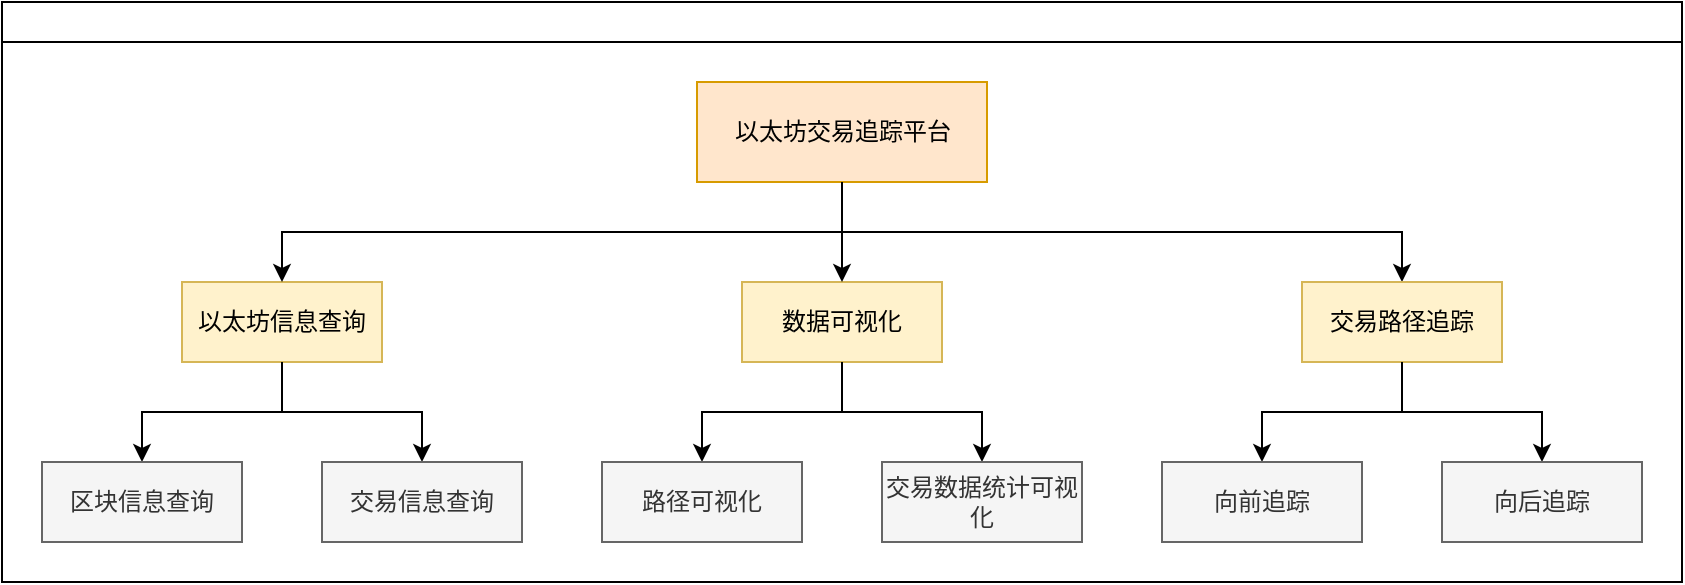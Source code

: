 <mxfile version="17.4.6" type="github">
  <diagram id="C5RBs43oDa-KdzZeNtuy" name="Page-1">
    <mxGraphModel dx="1458" dy="535" grid="1" gridSize="10" guides="1" tooltips="1" connect="1" arrows="1" fold="1" page="1" pageScale="1" pageWidth="827" pageHeight="1169" math="0" shadow="0">
      <root>
        <mxCell id="WIyWlLk6GJQsqaUBKTNV-0" />
        <mxCell id="WIyWlLk6GJQsqaUBKTNV-1" parent="WIyWlLk6GJQsqaUBKTNV-0" />
        <mxCell id="2ZH3jL3VDPn1enztOVtT-4" style="edgeStyle=orthogonalEdgeStyle;rounded=0;orthogonalLoop=1;jettySize=auto;html=1;exitX=0.5;exitY=1;exitDx=0;exitDy=0;" edge="1" parent="WIyWlLk6GJQsqaUBKTNV-1">
          <mxGeometry relative="1" as="geometry">
            <mxPoint x="120" y="530" as="sourcePoint" />
            <mxPoint x="120" y="530" as="targetPoint" />
          </mxGeometry>
        </mxCell>
        <mxCell id="2ZH3jL3VDPn1enztOVtT-15" value="" style="swimlane;startSize=20;horizontal=1;childLayout=treeLayout;horizontalTree=0;resizable=0;containerType=tree;" vertex="1" parent="WIyWlLk6GJQsqaUBKTNV-1">
          <mxGeometry x="-60" y="380" width="840" height="290" as="geometry" />
        </mxCell>
        <mxCell id="2ZH3jL3VDPn1enztOVtT-16" value="以太坊交易追踪平台" style="whiteSpace=wrap;html=1;fillColor=#ffe6cc;strokeColor=#d79b00;" vertex="1" parent="2ZH3jL3VDPn1enztOVtT-15">
          <mxGeometry x="347.5" y="40" width="145" height="50" as="geometry" />
        </mxCell>
        <mxCell id="2ZH3jL3VDPn1enztOVtT-17" value="以太坊信息查询" style="whiteSpace=wrap;html=1;fillColor=#fff2cc;strokeColor=#d6b656;" vertex="1" parent="2ZH3jL3VDPn1enztOVtT-15">
          <mxGeometry x="90" y="140" width="100" height="40" as="geometry" />
        </mxCell>
        <mxCell id="2ZH3jL3VDPn1enztOVtT-18" value="" style="edgeStyle=elbowEdgeStyle;elbow=vertical;html=1;rounded=0;" edge="1" parent="2ZH3jL3VDPn1enztOVtT-15" source="2ZH3jL3VDPn1enztOVtT-16" target="2ZH3jL3VDPn1enztOVtT-17">
          <mxGeometry relative="1" as="geometry" />
        </mxCell>
        <mxCell id="2ZH3jL3VDPn1enztOVtT-19" value="数据可视化" style="whiteSpace=wrap;html=1;fillColor=#fff2cc;strokeColor=#d6b656;" vertex="1" parent="2ZH3jL3VDPn1enztOVtT-15">
          <mxGeometry x="370" y="140" width="100" height="40" as="geometry" />
        </mxCell>
        <mxCell id="2ZH3jL3VDPn1enztOVtT-20" value="" style="edgeStyle=elbowEdgeStyle;elbow=vertical;html=1;rounded=0;" edge="1" parent="2ZH3jL3VDPn1enztOVtT-15" source="2ZH3jL3VDPn1enztOVtT-16" target="2ZH3jL3VDPn1enztOVtT-19">
          <mxGeometry relative="1" as="geometry" />
        </mxCell>
        <mxCell id="2ZH3jL3VDPn1enztOVtT-21" value="" style="edgeStyle=elbowEdgeStyle;elbow=vertical;html=1;rounded=0;" edge="1" target="2ZH3jL3VDPn1enztOVtT-22" source="2ZH3jL3VDPn1enztOVtT-17" parent="2ZH3jL3VDPn1enztOVtT-15">
          <mxGeometry relative="1" as="geometry">
            <mxPoint x="-362.5" y="620" as="sourcePoint" />
          </mxGeometry>
        </mxCell>
        <mxCell id="2ZH3jL3VDPn1enztOVtT-22" value="区块信息查询" style="whiteSpace=wrap;html=1;fillColor=#f5f5f5;fontColor=#333333;strokeColor=#666666;" vertex="1" parent="2ZH3jL3VDPn1enztOVtT-15">
          <mxGeometry x="20" y="230" width="100" height="40" as="geometry" />
        </mxCell>
        <mxCell id="2ZH3jL3VDPn1enztOVtT-23" value="" style="edgeStyle=elbowEdgeStyle;elbow=vertical;html=1;rounded=0;" edge="1" target="2ZH3jL3VDPn1enztOVtT-24" source="2ZH3jL3VDPn1enztOVtT-16" parent="2ZH3jL3VDPn1enztOVtT-15">
          <mxGeometry relative="1" as="geometry">
            <mxPoint x="-362.5" y="620" as="sourcePoint" />
          </mxGeometry>
        </mxCell>
        <mxCell id="2ZH3jL3VDPn1enztOVtT-24" value="交易路径追踪" style="whiteSpace=wrap;html=1;fillColor=#fff2cc;strokeColor=#d6b656;" vertex="1" parent="2ZH3jL3VDPn1enztOVtT-15">
          <mxGeometry x="650" y="140" width="100" height="40" as="geometry" />
        </mxCell>
        <mxCell id="2ZH3jL3VDPn1enztOVtT-25" value="" style="edgeStyle=elbowEdgeStyle;elbow=vertical;html=1;rounded=0;" edge="1" target="2ZH3jL3VDPn1enztOVtT-26" source="2ZH3jL3VDPn1enztOVtT-19" parent="2ZH3jL3VDPn1enztOVtT-15">
          <mxGeometry relative="1" as="geometry">
            <mxPoint x="-222.5" y="620" as="sourcePoint" />
          </mxGeometry>
        </mxCell>
        <mxCell id="2ZH3jL3VDPn1enztOVtT-26" value="路径可视化" style="whiteSpace=wrap;html=1;fillColor=#f5f5f5;fontColor=#333333;strokeColor=#666666;" vertex="1" parent="2ZH3jL3VDPn1enztOVtT-15">
          <mxGeometry x="300" y="230" width="100" height="40" as="geometry" />
        </mxCell>
        <mxCell id="2ZH3jL3VDPn1enztOVtT-27" value="" style="edgeStyle=elbowEdgeStyle;elbow=vertical;html=1;rounded=0;" edge="1" target="2ZH3jL3VDPn1enztOVtT-28" source="2ZH3jL3VDPn1enztOVtT-24" parent="2ZH3jL3VDPn1enztOVtT-15">
          <mxGeometry relative="1" as="geometry">
            <mxPoint x="-222.5" y="620" as="sourcePoint" />
          </mxGeometry>
        </mxCell>
        <mxCell id="2ZH3jL3VDPn1enztOVtT-28" value="向前追踪" style="whiteSpace=wrap;html=1;fillColor=#f5f5f5;fontColor=#333333;strokeColor=#666666;" vertex="1" parent="2ZH3jL3VDPn1enztOVtT-15">
          <mxGeometry x="580" y="230" width="100" height="40" as="geometry" />
        </mxCell>
        <mxCell id="2ZH3jL3VDPn1enztOVtT-29" value="" style="edgeStyle=elbowEdgeStyle;elbow=vertical;html=1;rounded=0;" edge="1" target="2ZH3jL3VDPn1enztOVtT-30" source="2ZH3jL3VDPn1enztOVtT-24" parent="2ZH3jL3VDPn1enztOVtT-15">
          <mxGeometry relative="1" as="geometry">
            <mxPoint x="-222.5" y="620" as="sourcePoint" />
          </mxGeometry>
        </mxCell>
        <mxCell id="2ZH3jL3VDPn1enztOVtT-30" value="向后追踪" style="whiteSpace=wrap;html=1;fillColor=#f5f5f5;fontColor=#333333;strokeColor=#666666;" vertex="1" parent="2ZH3jL3VDPn1enztOVtT-15">
          <mxGeometry x="720" y="230" width="100" height="40" as="geometry" />
        </mxCell>
        <mxCell id="2ZH3jL3VDPn1enztOVtT-31" value="" style="edgeStyle=elbowEdgeStyle;elbow=vertical;html=1;rounded=0;" edge="1" target="2ZH3jL3VDPn1enztOVtT-32" source="2ZH3jL3VDPn1enztOVtT-19" parent="2ZH3jL3VDPn1enztOVtT-15">
          <mxGeometry relative="1" as="geometry">
            <mxPoint x="-47.5" y="620" as="sourcePoint" />
          </mxGeometry>
        </mxCell>
        <mxCell id="2ZH3jL3VDPn1enztOVtT-32" value="交易数据统计可视化" style="whiteSpace=wrap;html=1;fillColor=#f5f5f5;fontColor=#333333;strokeColor=#666666;" vertex="1" parent="2ZH3jL3VDPn1enztOVtT-15">
          <mxGeometry x="440" y="230" width="100" height="40" as="geometry" />
        </mxCell>
        <mxCell id="2ZH3jL3VDPn1enztOVtT-33" value="" style="edgeStyle=elbowEdgeStyle;elbow=vertical;html=1;rounded=0;" edge="1" target="2ZH3jL3VDPn1enztOVtT-34" source="2ZH3jL3VDPn1enztOVtT-17" parent="2ZH3jL3VDPn1enztOVtT-15">
          <mxGeometry relative="1" as="geometry">
            <mxPoint x="197.5" y="620" as="sourcePoint" />
          </mxGeometry>
        </mxCell>
        <mxCell id="2ZH3jL3VDPn1enztOVtT-34" value="交易信息查询" style="whiteSpace=wrap;html=1;fillColor=#f5f5f5;fontColor=#333333;strokeColor=#666666;" vertex="1" parent="2ZH3jL3VDPn1enztOVtT-15">
          <mxGeometry x="160" y="230" width="100" height="40" as="geometry" />
        </mxCell>
      </root>
    </mxGraphModel>
  </diagram>
</mxfile>
